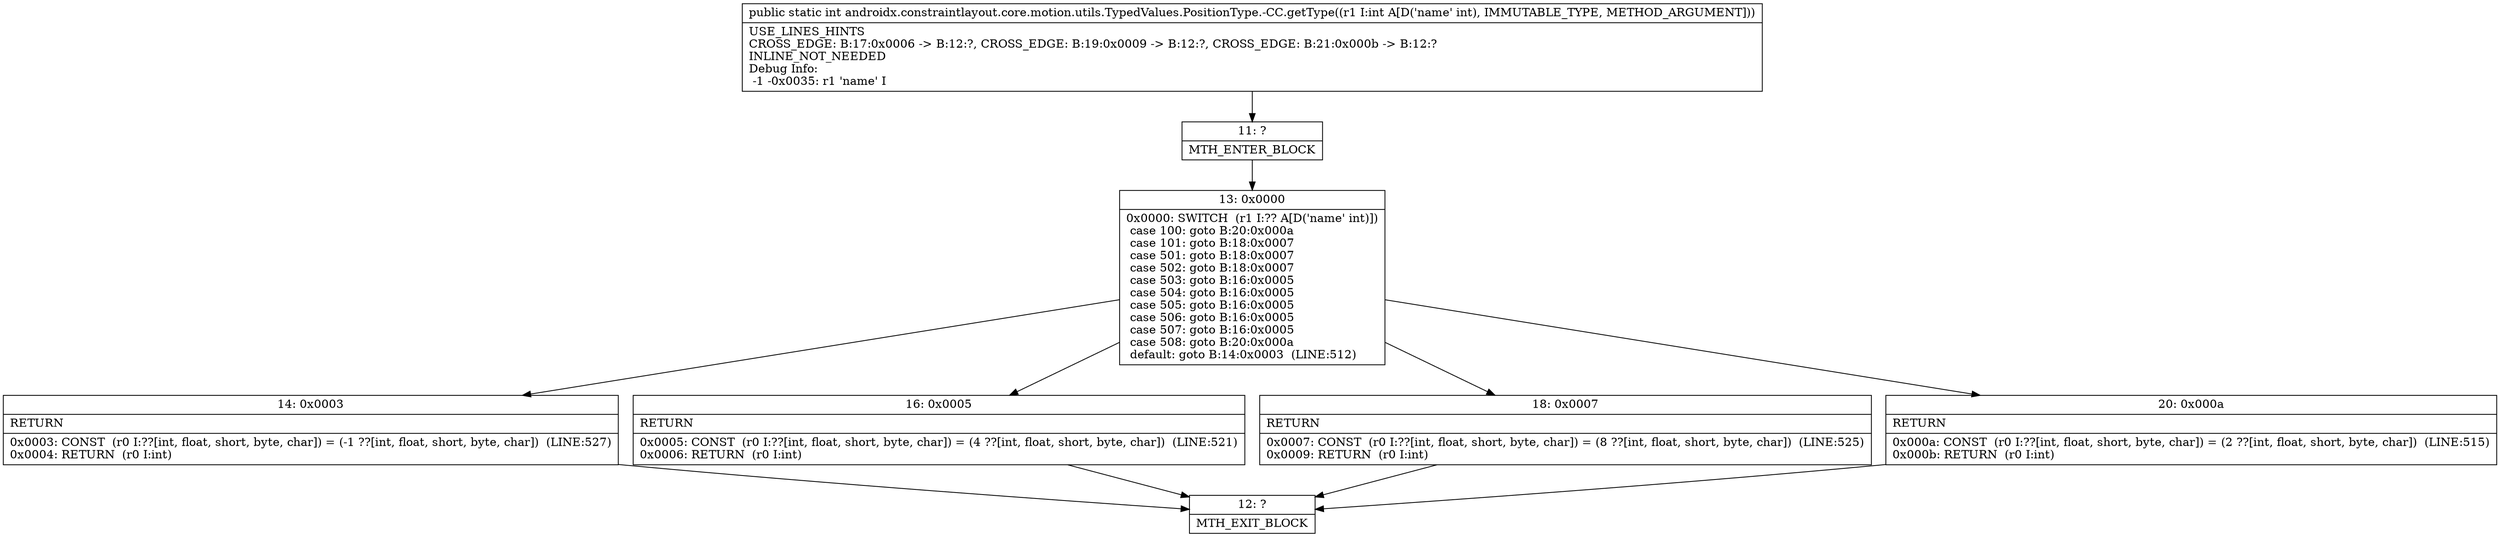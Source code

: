 digraph "CFG forandroidx.constraintlayout.core.motion.utils.TypedValues.PositionType.\-CC.getType(I)I" {
Node_11 [shape=record,label="{11\:\ ?|MTH_ENTER_BLOCK\l}"];
Node_13 [shape=record,label="{13\:\ 0x0000|0x0000: SWITCH  (r1 I:?? A[D('name' int)])\l case 100: goto B:20:0x000a\l case 101: goto B:18:0x0007\l case 501: goto B:18:0x0007\l case 502: goto B:18:0x0007\l case 503: goto B:16:0x0005\l case 504: goto B:16:0x0005\l case 505: goto B:16:0x0005\l case 506: goto B:16:0x0005\l case 507: goto B:16:0x0005\l case 508: goto B:20:0x000a\l default: goto B:14:0x0003  (LINE:512)\l}"];
Node_14 [shape=record,label="{14\:\ 0x0003|RETURN\l|0x0003: CONST  (r0 I:??[int, float, short, byte, char]) = (\-1 ??[int, float, short, byte, char])  (LINE:527)\l0x0004: RETURN  (r0 I:int) \l}"];
Node_12 [shape=record,label="{12\:\ ?|MTH_EXIT_BLOCK\l}"];
Node_16 [shape=record,label="{16\:\ 0x0005|RETURN\l|0x0005: CONST  (r0 I:??[int, float, short, byte, char]) = (4 ??[int, float, short, byte, char])  (LINE:521)\l0x0006: RETURN  (r0 I:int) \l}"];
Node_18 [shape=record,label="{18\:\ 0x0007|RETURN\l|0x0007: CONST  (r0 I:??[int, float, short, byte, char]) = (8 ??[int, float, short, byte, char])  (LINE:525)\l0x0009: RETURN  (r0 I:int) \l}"];
Node_20 [shape=record,label="{20\:\ 0x000a|RETURN\l|0x000a: CONST  (r0 I:??[int, float, short, byte, char]) = (2 ??[int, float, short, byte, char])  (LINE:515)\l0x000b: RETURN  (r0 I:int) \l}"];
MethodNode[shape=record,label="{public static int androidx.constraintlayout.core.motion.utils.TypedValues.PositionType.\-CC.getType((r1 I:int A[D('name' int), IMMUTABLE_TYPE, METHOD_ARGUMENT]))  | USE_LINES_HINTS\lCROSS_EDGE: B:17:0x0006 \-\> B:12:?, CROSS_EDGE: B:19:0x0009 \-\> B:12:?, CROSS_EDGE: B:21:0x000b \-\> B:12:?\lINLINE_NOT_NEEDED\lDebug Info:\l  \-1 \-0x0035: r1 'name' I\l}"];
MethodNode -> Node_11;Node_11 -> Node_13;
Node_13 -> Node_14;
Node_13 -> Node_16;
Node_13 -> Node_18;
Node_13 -> Node_20;
Node_14 -> Node_12;
Node_16 -> Node_12;
Node_18 -> Node_12;
Node_20 -> Node_12;
}

